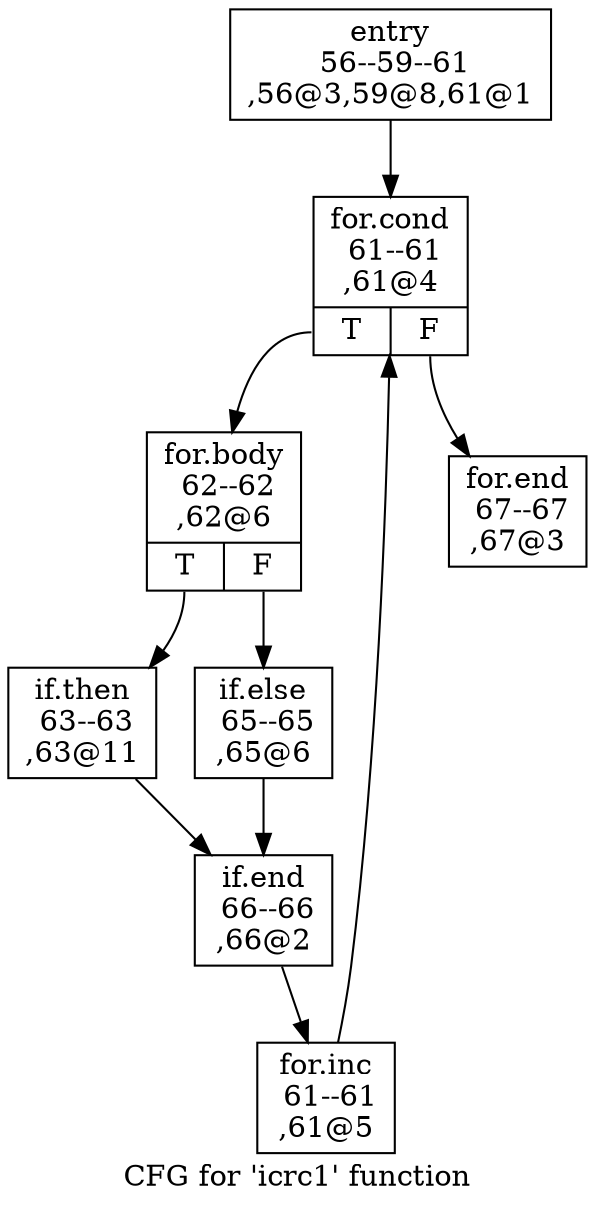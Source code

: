digraph "CFG for 'icrc1' function" {
	label="CFG for 'icrc1' function";

	Node0x2d89b80 [shape=record,label="{entry\n 56--59--61\n,56@3,59@8,61@1\n}"];
	Node0x2d89b80 -> Node0x2d89be0;
	Node0x2d89be0 [shape=record,label="{for.cond\n 61--61\n,61@4\n|{<s0>T|<s1>F}}"];
	Node0x2d89be0:s0 -> Node0x2d88f10;
	Node0x2d89be0:s1 -> Node0x2d890f0;
	Node0x2d88f10 [shape=record,label="{for.body\n 62--62\n,62@6\n|{<s0>T|<s1>F}}"];
	Node0x2d88f10:s0 -> Node0x2d88f70;
	Node0x2d88f10:s1 -> Node0x2d88fd0;
	Node0x2d88f70 [shape=record,label="{if.then\n 63--63\n,63@11\n}"];
	Node0x2d88f70 -> Node0x2d89030;
	Node0x2d88fd0 [shape=record,label="{if.else\n 65--65\n,65@6\n}"];
	Node0x2d88fd0 -> Node0x2d89030;
	Node0x2d89030 [shape=record,label="{if.end\n 66--66\n,66@2\n}"];
	Node0x2d89030 -> Node0x2d89090;
	Node0x2d89090 [shape=record,label="{for.inc\n 61--61\n,61@5\n}"];
	Node0x2d89090 -> Node0x2d89be0;
	Node0x2d890f0 [shape=record,label="{for.end\n 67--67\n,67@3\n}"];
}
